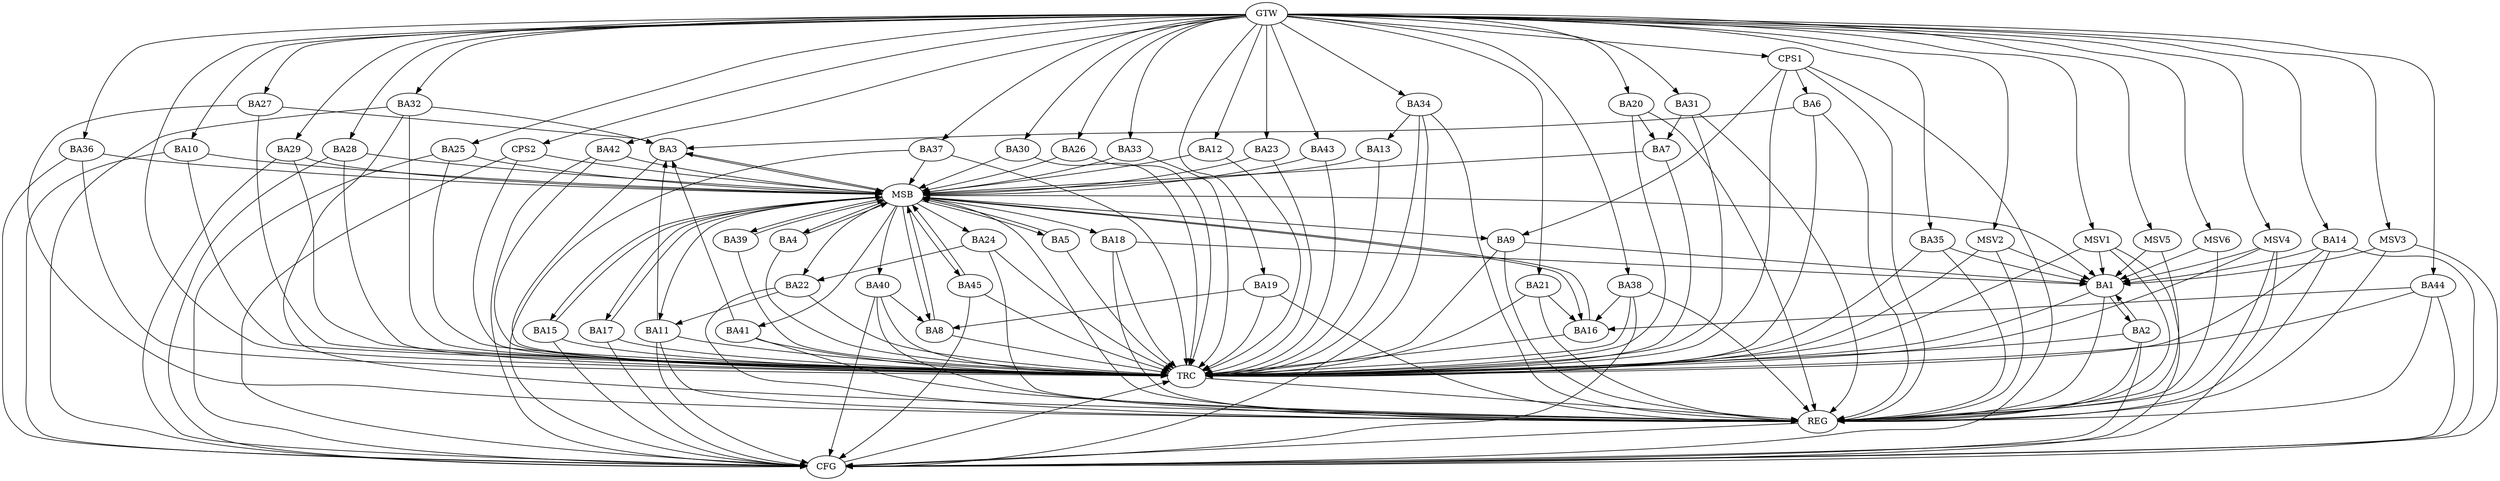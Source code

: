 strict digraph G {
  BA1 [ label="BA1" ];
  BA2 [ label="BA2" ];
  BA3 [ label="BA3" ];
  BA4 [ label="BA4" ];
  BA5 [ label="BA5" ];
  BA6 [ label="BA6" ];
  BA7 [ label="BA7" ];
  BA8 [ label="BA8" ];
  BA9 [ label="BA9" ];
  BA10 [ label="BA10" ];
  BA11 [ label="BA11" ];
  BA12 [ label="BA12" ];
  BA13 [ label="BA13" ];
  BA14 [ label="BA14" ];
  BA15 [ label="BA15" ];
  BA16 [ label="BA16" ];
  BA17 [ label="BA17" ];
  BA18 [ label="BA18" ];
  BA19 [ label="BA19" ];
  BA20 [ label="BA20" ];
  BA21 [ label="BA21" ];
  BA22 [ label="BA22" ];
  BA23 [ label="BA23" ];
  BA24 [ label="BA24" ];
  BA25 [ label="BA25" ];
  BA26 [ label="BA26" ];
  BA27 [ label="BA27" ];
  BA28 [ label="BA28" ];
  BA29 [ label="BA29" ];
  BA30 [ label="BA30" ];
  BA31 [ label="BA31" ];
  BA32 [ label="BA32" ];
  BA33 [ label="BA33" ];
  BA34 [ label="BA34" ];
  BA35 [ label="BA35" ];
  BA36 [ label="BA36" ];
  BA37 [ label="BA37" ];
  BA38 [ label="BA38" ];
  BA39 [ label="BA39" ];
  BA40 [ label="BA40" ];
  BA41 [ label="BA41" ];
  BA42 [ label="BA42" ];
  BA43 [ label="BA43" ];
  BA44 [ label="BA44" ];
  BA45 [ label="BA45" ];
  CPS1 [ label="CPS1" ];
  CPS2 [ label="CPS2" ];
  GTW [ label="GTW" ];
  REG [ label="REG" ];
  MSB [ label="MSB" ];
  CFG [ label="CFG" ];
  TRC [ label="TRC" ];
  MSV1 [ label="MSV1" ];
  MSV2 [ label="MSV2" ];
  MSV3 [ label="MSV3" ];
  MSV4 [ label="MSV4" ];
  MSV5 [ label="MSV5" ];
  MSV6 [ label="MSV6" ];
  BA1 -> BA2;
  BA2 -> BA1;
  BA6 -> BA3;
  BA9 -> BA1;
  BA11 -> BA3;
  BA14 -> BA1;
  BA18 -> BA1;
  BA19 -> BA8;
  BA20 -> BA7;
  BA21 -> BA16;
  BA22 -> BA11;
  BA24 -> BA22;
  BA27 -> BA3;
  BA31 -> BA7;
  BA32 -> BA3;
  BA34 -> BA13;
  BA35 -> BA1;
  BA38 -> BA16;
  BA40 -> BA8;
  BA41 -> BA3;
  BA44 -> BA16;
  CPS1 -> BA6;
  CPS1 -> BA9;
  GTW -> BA10;
  GTW -> BA12;
  GTW -> BA14;
  GTW -> BA19;
  GTW -> BA20;
  GTW -> BA21;
  GTW -> BA23;
  GTW -> BA25;
  GTW -> BA26;
  GTW -> BA27;
  GTW -> BA28;
  GTW -> BA29;
  GTW -> BA30;
  GTW -> BA31;
  GTW -> BA32;
  GTW -> BA33;
  GTW -> BA34;
  GTW -> BA35;
  GTW -> BA36;
  GTW -> BA37;
  GTW -> BA38;
  GTW -> BA42;
  GTW -> BA43;
  GTW -> BA44;
  GTW -> CPS1;
  GTW -> CPS2;
  BA1 -> REG;
  BA2 -> REG;
  BA6 -> REG;
  BA9 -> REG;
  BA11 -> REG;
  BA14 -> REG;
  BA18 -> REG;
  BA19 -> REG;
  BA20 -> REG;
  BA21 -> REG;
  BA22 -> REG;
  BA24 -> REG;
  BA27 -> REG;
  BA31 -> REG;
  BA32 -> REG;
  BA34 -> REG;
  BA35 -> REG;
  BA38 -> REG;
  BA40 -> REG;
  BA41 -> REG;
  BA44 -> REG;
  CPS1 -> REG;
  BA3 -> MSB;
  MSB -> BA1;
  MSB -> REG;
  BA4 -> MSB;
  MSB -> BA3;
  BA5 -> MSB;
  BA7 -> MSB;
  BA8 -> MSB;
  MSB -> BA5;
  BA10 -> MSB;
  BA12 -> MSB;
  MSB -> BA9;
  BA13 -> MSB;
  MSB -> BA11;
  BA15 -> MSB;
  BA16 -> MSB;
  MSB -> BA4;
  BA17 -> MSB;
  BA23 -> MSB;
  BA25 -> MSB;
  BA26 -> MSB;
  MSB -> BA22;
  BA28 -> MSB;
  BA29 -> MSB;
  MSB -> BA16;
  BA30 -> MSB;
  MSB -> BA17;
  BA33 -> MSB;
  BA36 -> MSB;
  BA37 -> MSB;
  BA39 -> MSB;
  BA42 -> MSB;
  MSB -> BA40;
  BA43 -> MSB;
  BA45 -> MSB;
  CPS2 -> MSB;
  MSB -> BA41;
  MSB -> BA18;
  MSB -> BA15;
  MSB -> BA39;
  MSB -> BA8;
  MSB -> BA45;
  MSB -> BA24;
  BA40 -> CFG;
  BA15 -> CFG;
  BA38 -> CFG;
  BA25 -> CFG;
  CPS2 -> CFG;
  BA2 -> CFG;
  BA14 -> CFG;
  BA45 -> CFG;
  BA28 -> CFG;
  BA11 -> CFG;
  BA29 -> CFG;
  BA44 -> CFG;
  BA10 -> CFG;
  BA36 -> CFG;
  BA42 -> CFG;
  BA37 -> CFG;
  BA17 -> CFG;
  BA32 -> CFG;
  CPS1 -> CFG;
  BA34 -> CFG;
  REG -> CFG;
  BA1 -> TRC;
  BA2 -> TRC;
  BA3 -> TRC;
  BA4 -> TRC;
  BA5 -> TRC;
  BA6 -> TRC;
  BA7 -> TRC;
  BA8 -> TRC;
  BA9 -> TRC;
  BA10 -> TRC;
  BA11 -> TRC;
  BA12 -> TRC;
  BA13 -> TRC;
  BA14 -> TRC;
  BA15 -> TRC;
  BA16 -> TRC;
  BA17 -> TRC;
  BA18 -> TRC;
  BA19 -> TRC;
  BA20 -> TRC;
  BA21 -> TRC;
  BA22 -> TRC;
  BA23 -> TRC;
  BA24 -> TRC;
  BA25 -> TRC;
  BA26 -> TRC;
  BA27 -> TRC;
  BA28 -> TRC;
  BA29 -> TRC;
  BA30 -> TRC;
  BA31 -> TRC;
  BA32 -> TRC;
  BA33 -> TRC;
  BA34 -> TRC;
  BA35 -> TRC;
  BA36 -> TRC;
  BA37 -> TRC;
  BA38 -> TRC;
  BA39 -> TRC;
  BA40 -> TRC;
  BA41 -> TRC;
  BA42 -> TRC;
  BA43 -> TRC;
  BA44 -> TRC;
  BA45 -> TRC;
  CPS1 -> TRC;
  CPS2 -> TRC;
  GTW -> TRC;
  CFG -> TRC;
  TRC -> REG;
  MSV1 -> BA1;
  GTW -> MSV1;
  MSV1 -> REG;
  MSV1 -> TRC;
  MSV1 -> CFG;
  MSV2 -> BA1;
  MSV3 -> BA1;
  GTW -> MSV2;
  MSV2 -> REG;
  MSV2 -> TRC;
  GTW -> MSV3;
  MSV3 -> REG;
  MSV3 -> CFG;
  MSV4 -> BA1;
  MSV5 -> BA1;
  MSV6 -> BA1;
  GTW -> MSV4;
  MSV4 -> REG;
  MSV4 -> TRC;
  MSV4 -> CFG;
  GTW -> MSV5;
  MSV5 -> REG;
  GTW -> MSV6;
  MSV6 -> REG;
}
